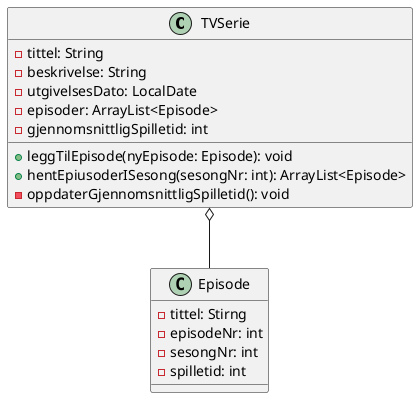 @startuml

TVSerie o-- Episode

class TVSerie {
    - tittel: String
    - beskrivelse: String
    - utgivelsesDato: LocalDate
    - episoder: ArrayList<Episode>
    - gjennomsnittligSpilletid: int
    + leggTilEpisode(nyEpisode: Episode): void
    + hentEpiusoderISesong(sesongNr: int): ArrayList<Episode>
    - oppdaterGjennomsnittligSpilletid(): void
}

class Episode {
    - tittel: Stirng
    - episodeNr: int
    - sesongNr: int
    - spilletid: int
}

@enduml